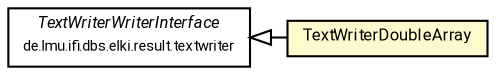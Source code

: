 #!/usr/local/bin/dot
#
# Class diagram 
# Generated by UMLGraph version R5_7_2-60-g0e99a6 (http://www.spinellis.gr/umlgraph/)
#

digraph G {
	graph [fontnames="svg"]
	edge [fontname="Roboto",fontsize=7,labelfontname="Roboto",labelfontsize=7,color="black"];
	node [fontname="Roboto",fontcolor="black",fontsize=8,shape=plaintext,margin=0,width=0,height=0];
	nodesep=0.15;
	ranksep=0.25;
	rankdir=LR;
	// de.lmu.ifi.dbs.elki.result.textwriter.writers.TextWriterDoubleArray
	c10163514 [label=<<table title="de.lmu.ifi.dbs.elki.result.textwriter.writers.TextWriterDoubleArray" border="0" cellborder="1" cellspacing="0" cellpadding="2" bgcolor="lemonChiffon" href="TextWriterDoubleArray.html" target="_parent">
		<tr><td><table border="0" cellspacing="0" cellpadding="1">
		<tr><td align="center" balign="center"> <font face="Roboto">TextWriterDoubleArray</font> </td></tr>
		</table></td></tr>
		</table>>, URL="TextWriterDoubleArray.html"];
	// de.lmu.ifi.dbs.elki.result.textwriter.TextWriterWriterInterface<O>
	c10164524 [label=<<table title="de.lmu.ifi.dbs.elki.result.textwriter.TextWriterWriterInterface" border="0" cellborder="1" cellspacing="0" cellpadding="2" href="../TextWriterWriterInterface.html" target="_parent">
		<tr><td><table border="0" cellspacing="0" cellpadding="1">
		<tr><td align="center" balign="center"> <font face="Roboto"><i>TextWriterWriterInterface</i></font> </td></tr>
		<tr><td align="center" balign="center"> <font face="Roboto" point-size="7.0">de.lmu.ifi.dbs.elki.result.textwriter</font> </td></tr>
		</table></td></tr>
		</table>>, URL="../TextWriterWriterInterface.html"];
	// de.lmu.ifi.dbs.elki.result.textwriter.writers.TextWriterDoubleArray extends de.lmu.ifi.dbs.elki.result.textwriter.TextWriterWriterInterface<O>
	c10164524 -> c10163514 [arrowtail=empty,dir=back,weight=10];
}

